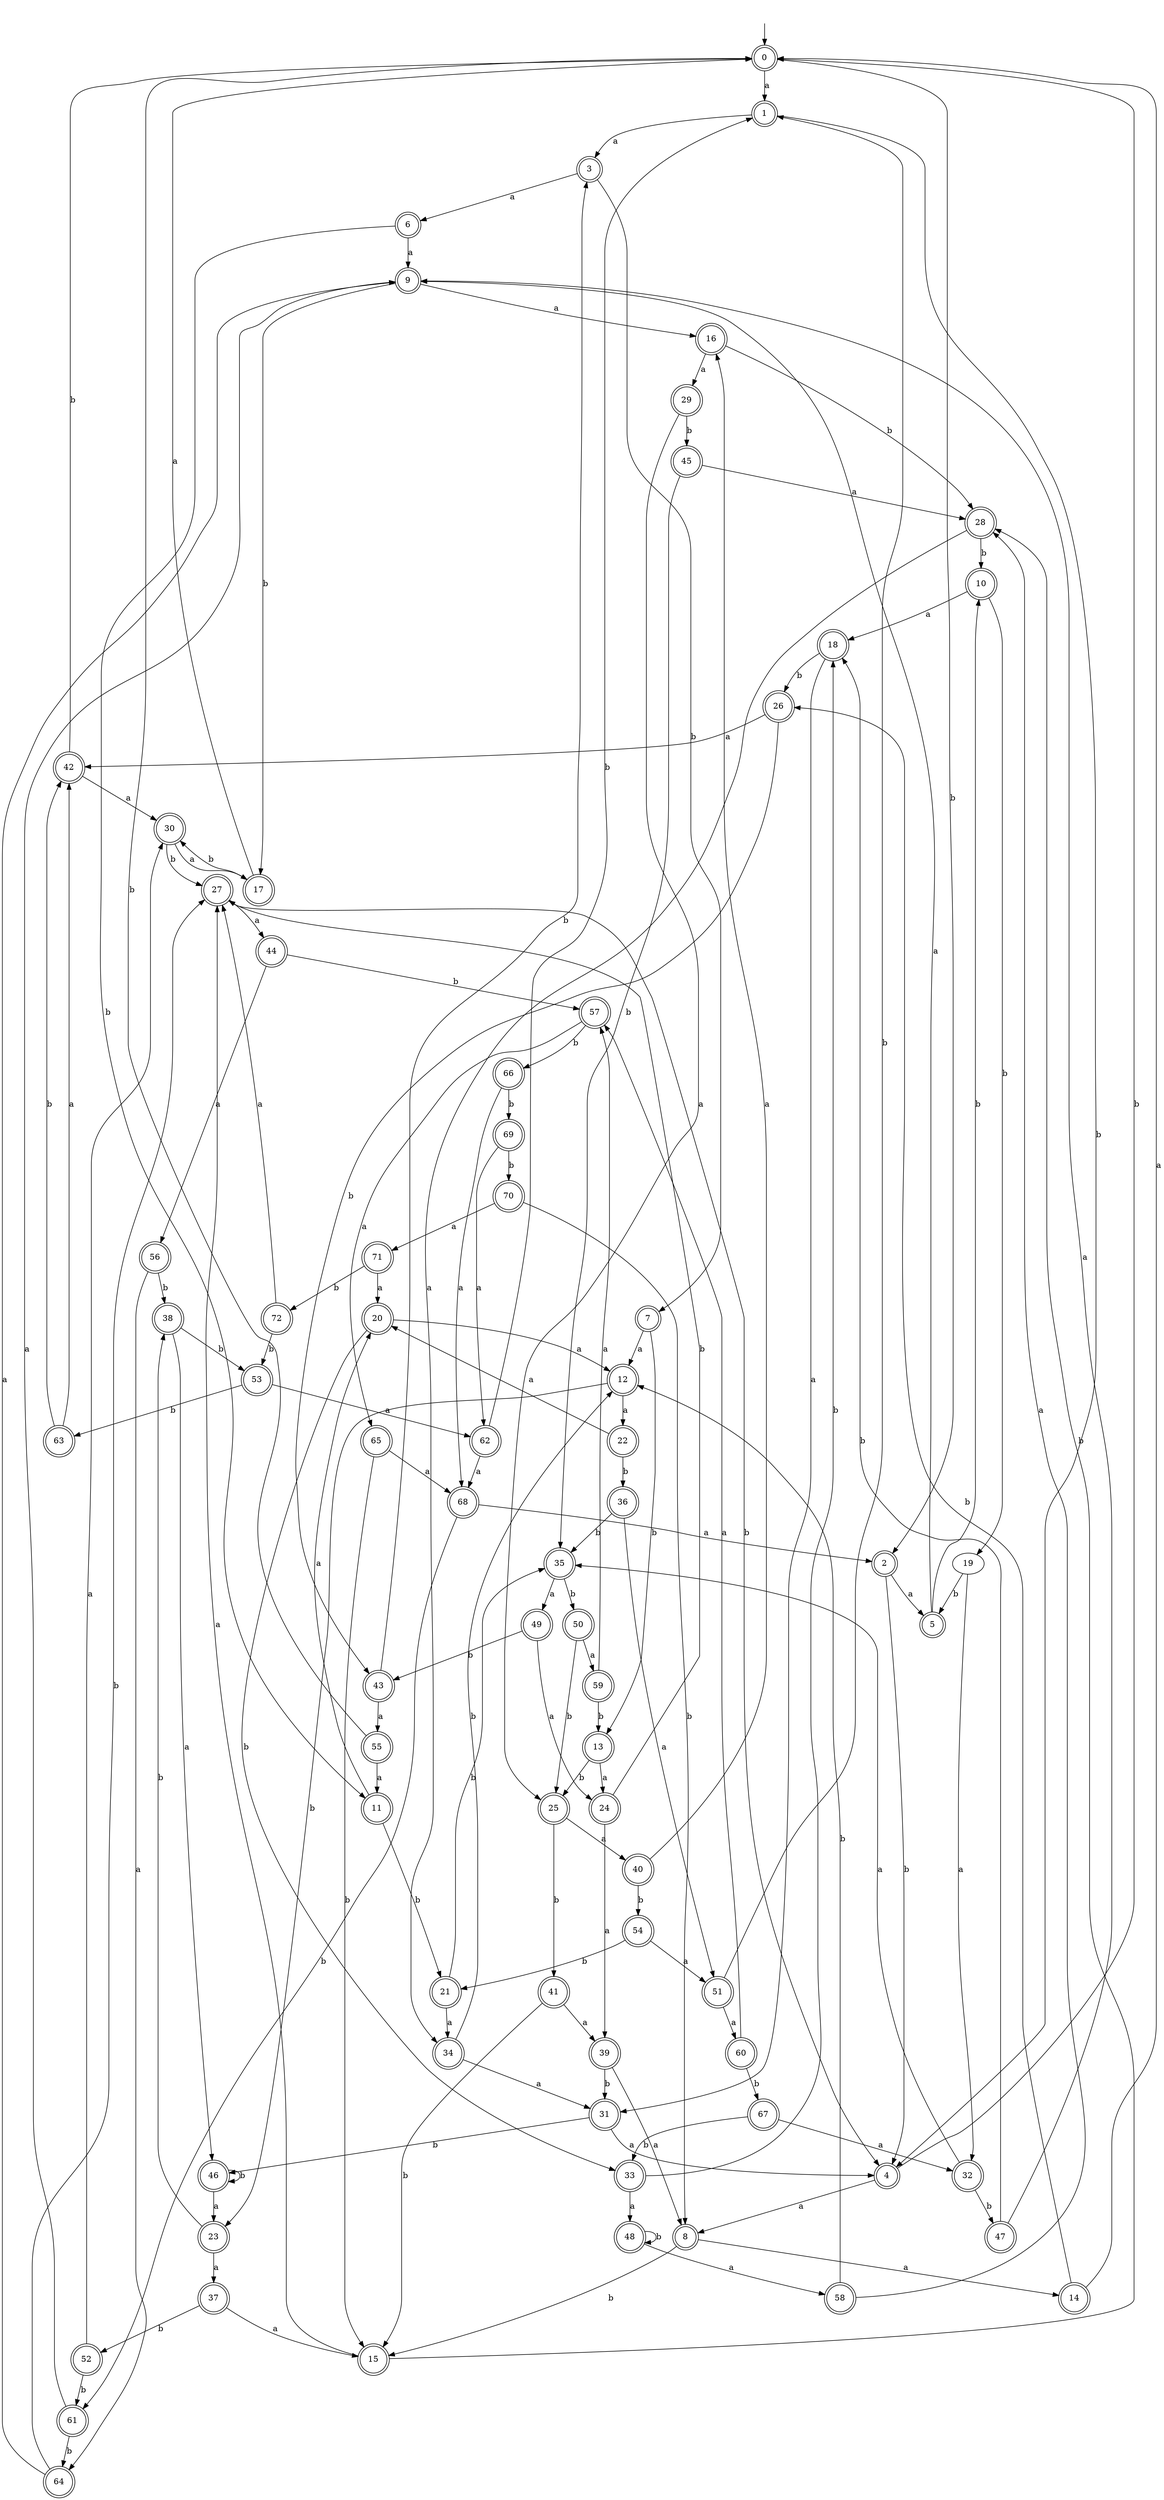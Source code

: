 digraph RandomDFA {
  __start0 [label="", shape=none];
  __start0 -> 0 [label=""];
  0 [shape=circle] [shape=doublecircle]
  0 -> 1 [label="a"]
  0 -> 2 [label="b"]
  1 [shape=doublecircle]
  1 -> 3 [label="a"]
  1 -> 4 [label="b"]
  2 [shape=doublecircle]
  2 -> 5 [label="a"]
  2 -> 4 [label="b"]
  3 [shape=doublecircle]
  3 -> 6 [label="a"]
  3 -> 7 [label="b"]
  4 [shape=doublecircle]
  4 -> 8 [label="a"]
  4 -> 0 [label="b"]
  5 [shape=doublecircle]
  5 -> 9 [label="a"]
  5 -> 10 [label="b"]
  6 [shape=doublecircle]
  6 -> 9 [label="a"]
  6 -> 11 [label="b"]
  7 [shape=doublecircle]
  7 -> 12 [label="a"]
  7 -> 13 [label="b"]
  8 [shape=doublecircle]
  8 -> 14 [label="a"]
  8 -> 15 [label="b"]
  9 [shape=doublecircle]
  9 -> 16 [label="a"]
  9 -> 17 [label="b"]
  10 [shape=doublecircle]
  10 -> 18 [label="a"]
  10 -> 19 [label="b"]
  11 [shape=doublecircle]
  11 -> 20 [label="a"]
  11 -> 21 [label="b"]
  12 [shape=doublecircle]
  12 -> 22 [label="a"]
  12 -> 23 [label="b"]
  13 [shape=doublecircle]
  13 -> 24 [label="a"]
  13 -> 25 [label="b"]
  14 [shape=doublecircle]
  14 -> 0 [label="a"]
  14 -> 26 [label="b"]
  15 [shape=doublecircle]
  15 -> 27 [label="a"]
  15 -> 28 [label="b"]
  16 [shape=doublecircle]
  16 -> 29 [label="a"]
  16 -> 28 [label="b"]
  17 [shape=doublecircle]
  17 -> 0 [label="a"]
  17 -> 30 [label="b"]
  18 [shape=doublecircle]
  18 -> 31 [label="a"]
  18 -> 26 [label="b"]
  19
  19 -> 32 [label="a"]
  19 -> 5 [label="b"]
  20 [shape=doublecircle]
  20 -> 12 [label="a"]
  20 -> 33 [label="b"]
  21 [shape=doublecircle]
  21 -> 34 [label="a"]
  21 -> 35 [label="b"]
  22 [shape=doublecircle]
  22 -> 20 [label="a"]
  22 -> 36 [label="b"]
  23 [shape=doublecircle]
  23 -> 37 [label="a"]
  23 -> 38 [label="b"]
  24 [shape=doublecircle]
  24 -> 39 [label="a"]
  24 -> 27 [label="b"]
  25 [shape=doublecircle]
  25 -> 40 [label="a"]
  25 -> 41 [label="b"]
  26 [shape=doublecircle]
  26 -> 42 [label="a"]
  26 -> 43 [label="b"]
  27 [shape=doublecircle]
  27 -> 44 [label="a"]
  27 -> 4 [label="b"]
  28 [shape=doublecircle]
  28 -> 34 [label="a"]
  28 -> 10 [label="b"]
  29 [shape=doublecircle]
  29 -> 25 [label="a"]
  29 -> 45 [label="b"]
  30 [shape=doublecircle]
  30 -> 17 [label="a"]
  30 -> 27 [label="b"]
  31 [shape=doublecircle]
  31 -> 4 [label="a"]
  31 -> 46 [label="b"]
  32 [shape=doublecircle]
  32 -> 35 [label="a"]
  32 -> 47 [label="b"]
  33 [shape=doublecircle]
  33 -> 48 [label="a"]
  33 -> 18 [label="b"]
  34 [shape=doublecircle]
  34 -> 31 [label="a"]
  34 -> 12 [label="b"]
  35 [shape=doublecircle]
  35 -> 49 [label="a"]
  35 -> 50 [label="b"]
  36 [shape=doublecircle]
  36 -> 51 [label="a"]
  36 -> 35 [label="b"]
  37 [shape=doublecircle]
  37 -> 15 [label="a"]
  37 -> 52 [label="b"]
  38 [shape=doublecircle]
  38 -> 46 [label="a"]
  38 -> 53 [label="b"]
  39 [shape=doublecircle]
  39 -> 8 [label="a"]
  39 -> 31 [label="b"]
  40 [shape=doublecircle]
  40 -> 16 [label="a"]
  40 -> 54 [label="b"]
  41 [shape=doublecircle]
  41 -> 39 [label="a"]
  41 -> 15 [label="b"]
  42 [shape=doublecircle]
  42 -> 30 [label="a"]
  42 -> 0 [label="b"]
  43 [shape=doublecircle]
  43 -> 55 [label="a"]
  43 -> 3 [label="b"]
  44 [shape=doublecircle]
  44 -> 56 [label="a"]
  44 -> 57 [label="b"]
  45 [shape=doublecircle]
  45 -> 28 [label="a"]
  45 -> 35 [label="b"]
  46 [shape=doublecircle]
  46 -> 23 [label="a"]
  46 -> 46 [label="b"]
  47 [shape=doublecircle]
  47 -> 9 [label="a"]
  47 -> 18 [label="b"]
  48 [shape=doublecircle]
  48 -> 58 [label="a"]
  48 -> 48 [label="b"]
  49 [shape=doublecircle]
  49 -> 24 [label="a"]
  49 -> 43 [label="b"]
  50 [shape=doublecircle]
  50 -> 59 [label="a"]
  50 -> 25 [label="b"]
  51 [shape=doublecircle]
  51 -> 60 [label="a"]
  51 -> 1 [label="b"]
  52 [shape=doublecircle]
  52 -> 30 [label="a"]
  52 -> 61 [label="b"]
  53 [shape=doublecircle]
  53 -> 62 [label="a"]
  53 -> 63 [label="b"]
  54 [shape=doublecircle]
  54 -> 51 [label="a"]
  54 -> 21 [label="b"]
  55 [shape=doublecircle]
  55 -> 11 [label="a"]
  55 -> 0 [label="b"]
  56 [shape=doublecircle]
  56 -> 64 [label="a"]
  56 -> 38 [label="b"]
  57 [shape=doublecircle]
  57 -> 65 [label="a"]
  57 -> 66 [label="b"]
  58 [shape=doublecircle]
  58 -> 28 [label="a"]
  58 -> 12 [label="b"]
  59 [shape=doublecircle]
  59 -> 57 [label="a"]
  59 -> 13 [label="b"]
  60 [shape=doublecircle]
  60 -> 57 [label="a"]
  60 -> 67 [label="b"]
  61 [shape=doublecircle]
  61 -> 9 [label="a"]
  61 -> 64 [label="b"]
  62 [shape=doublecircle]
  62 -> 68 [label="a"]
  62 -> 1 [label="b"]
  63 [shape=doublecircle]
  63 -> 42 [label="a"]
  63 -> 42 [label="b"]
  64 [shape=doublecircle]
  64 -> 9 [label="a"]
  64 -> 27 [label="b"]
  65 [shape=doublecircle]
  65 -> 68 [label="a"]
  65 -> 15 [label="b"]
  66 [shape=doublecircle]
  66 -> 68 [label="a"]
  66 -> 69 [label="b"]
  67 [shape=doublecircle]
  67 -> 32 [label="a"]
  67 -> 33 [label="b"]
  68 [shape=doublecircle]
  68 -> 2 [label="a"]
  68 -> 61 [label="b"]
  69 [shape=doublecircle]
  69 -> 62 [label="a"]
  69 -> 70 [label="b"]
  70 [shape=doublecircle]
  70 -> 71 [label="a"]
  70 -> 8 [label="b"]
  71 [shape=doublecircle]
  71 -> 20 [label="a"]
  71 -> 72 [label="b"]
  72 [shape=doublecircle]
  72 -> 27 [label="a"]
  72 -> 53 [label="b"]
}
